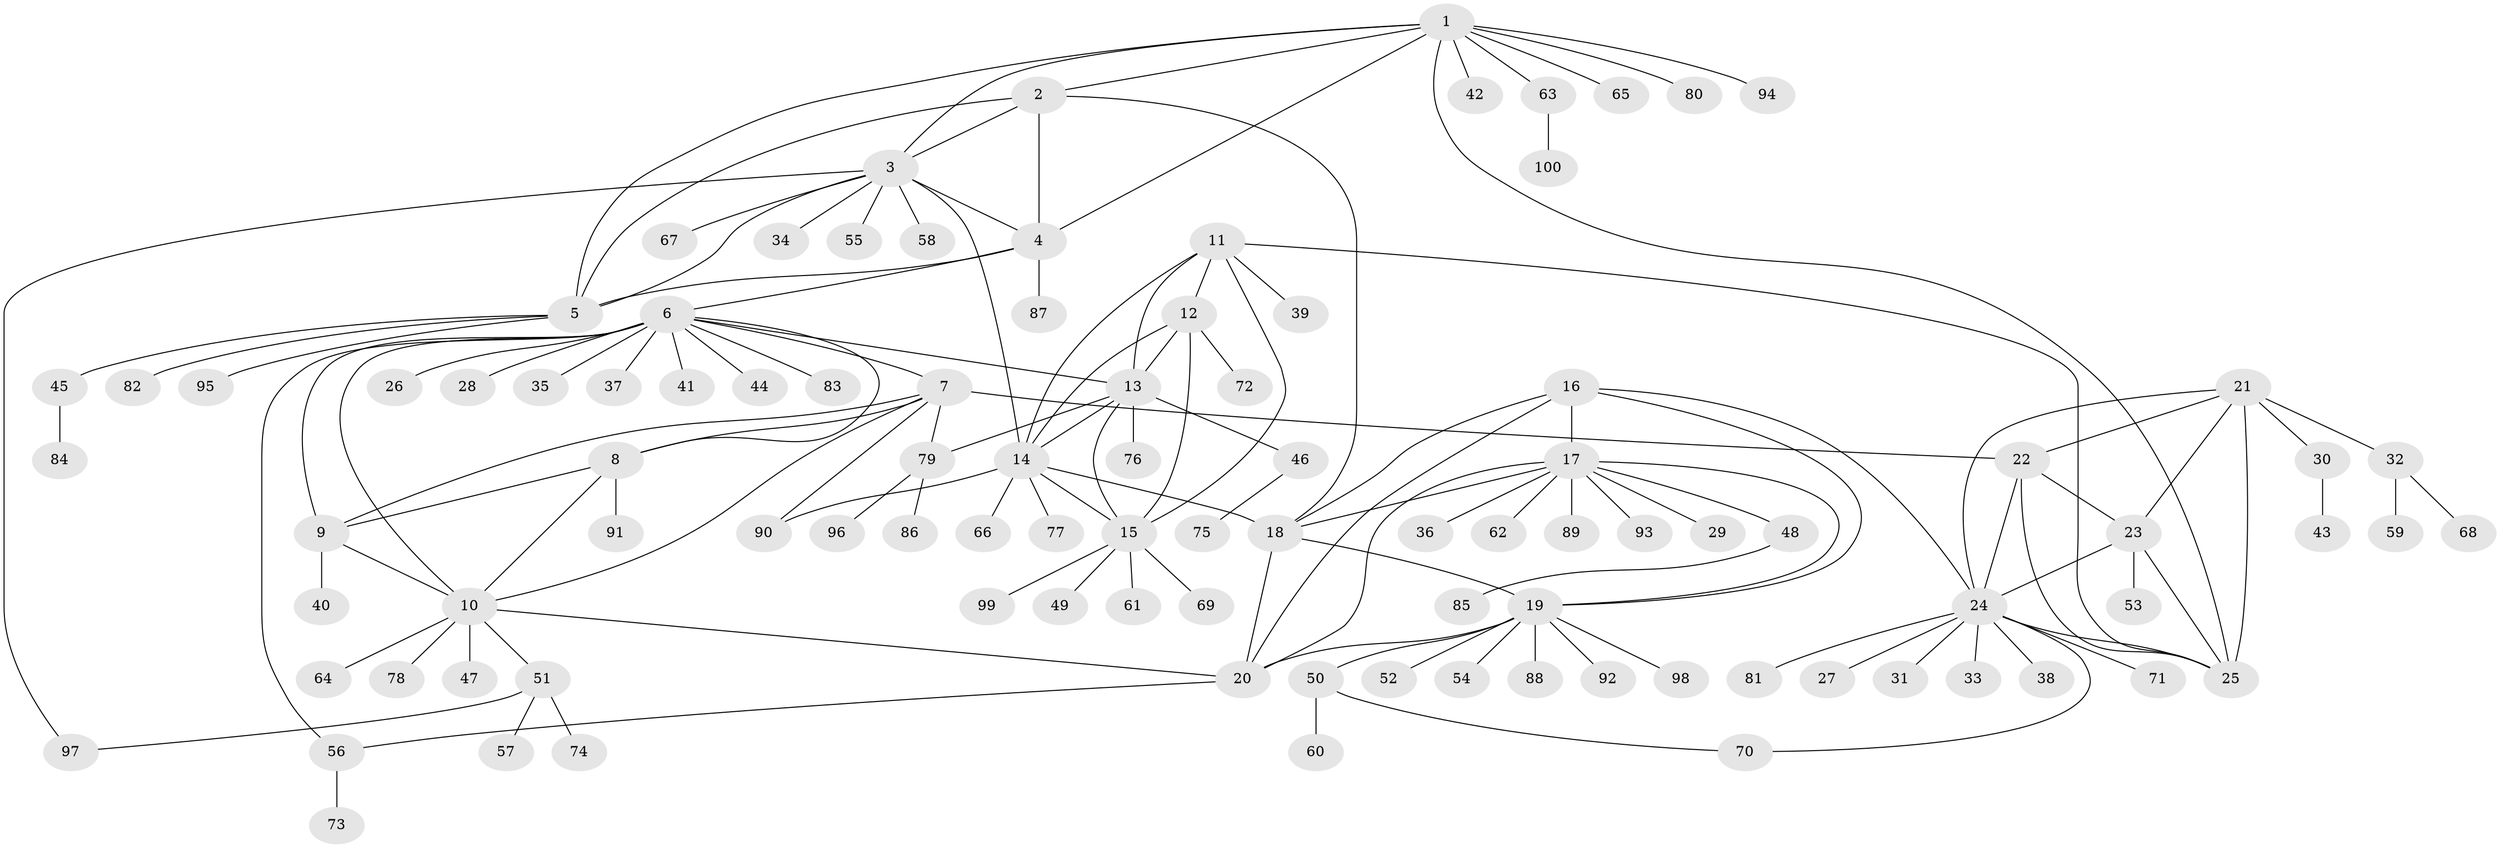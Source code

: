 // Generated by graph-tools (version 1.1) at 2025/02/03/09/25 03:02:50]
// undirected, 100 vertices, 140 edges
graph export_dot {
graph [start="1"]
  node [color=gray90,style=filled];
  1;
  2;
  3;
  4;
  5;
  6;
  7;
  8;
  9;
  10;
  11;
  12;
  13;
  14;
  15;
  16;
  17;
  18;
  19;
  20;
  21;
  22;
  23;
  24;
  25;
  26;
  27;
  28;
  29;
  30;
  31;
  32;
  33;
  34;
  35;
  36;
  37;
  38;
  39;
  40;
  41;
  42;
  43;
  44;
  45;
  46;
  47;
  48;
  49;
  50;
  51;
  52;
  53;
  54;
  55;
  56;
  57;
  58;
  59;
  60;
  61;
  62;
  63;
  64;
  65;
  66;
  67;
  68;
  69;
  70;
  71;
  72;
  73;
  74;
  75;
  76;
  77;
  78;
  79;
  80;
  81;
  82;
  83;
  84;
  85;
  86;
  87;
  88;
  89;
  90;
  91;
  92;
  93;
  94;
  95;
  96;
  97;
  98;
  99;
  100;
  1 -- 2;
  1 -- 3;
  1 -- 4;
  1 -- 5;
  1 -- 25;
  1 -- 42;
  1 -- 63;
  1 -- 65;
  1 -- 80;
  1 -- 94;
  2 -- 3;
  2 -- 4;
  2 -- 5;
  2 -- 18;
  3 -- 4;
  3 -- 5;
  3 -- 14;
  3 -- 34;
  3 -- 55;
  3 -- 58;
  3 -- 67;
  3 -- 97;
  4 -- 5;
  4 -- 6;
  4 -- 87;
  5 -- 45;
  5 -- 82;
  5 -- 95;
  6 -- 7;
  6 -- 8;
  6 -- 9;
  6 -- 10;
  6 -- 13;
  6 -- 26;
  6 -- 28;
  6 -- 35;
  6 -- 37;
  6 -- 41;
  6 -- 44;
  6 -- 56;
  6 -- 83;
  7 -- 8;
  7 -- 9;
  7 -- 10;
  7 -- 22;
  7 -- 79;
  7 -- 90;
  8 -- 9;
  8 -- 10;
  8 -- 91;
  9 -- 10;
  9 -- 40;
  10 -- 20;
  10 -- 47;
  10 -- 51;
  10 -- 64;
  10 -- 78;
  11 -- 12;
  11 -- 13;
  11 -- 14;
  11 -- 15;
  11 -- 25;
  11 -- 39;
  12 -- 13;
  12 -- 14;
  12 -- 15;
  12 -- 72;
  13 -- 14;
  13 -- 15;
  13 -- 46;
  13 -- 76;
  13 -- 79;
  14 -- 15;
  14 -- 18;
  14 -- 66;
  14 -- 77;
  14 -- 90;
  15 -- 49;
  15 -- 61;
  15 -- 69;
  15 -- 99;
  16 -- 17;
  16 -- 18;
  16 -- 19;
  16 -- 20;
  16 -- 24;
  17 -- 18;
  17 -- 19;
  17 -- 20;
  17 -- 29;
  17 -- 36;
  17 -- 48;
  17 -- 62;
  17 -- 89;
  17 -- 93;
  18 -- 19;
  18 -- 20;
  19 -- 20;
  19 -- 50;
  19 -- 52;
  19 -- 54;
  19 -- 88;
  19 -- 92;
  19 -- 98;
  20 -- 56;
  21 -- 22;
  21 -- 23;
  21 -- 24;
  21 -- 25;
  21 -- 30;
  21 -- 32;
  22 -- 23;
  22 -- 24;
  22 -- 25;
  23 -- 24;
  23 -- 25;
  23 -- 53;
  24 -- 25;
  24 -- 27;
  24 -- 31;
  24 -- 33;
  24 -- 38;
  24 -- 70;
  24 -- 71;
  24 -- 81;
  30 -- 43;
  32 -- 59;
  32 -- 68;
  45 -- 84;
  46 -- 75;
  48 -- 85;
  50 -- 60;
  50 -- 70;
  51 -- 57;
  51 -- 74;
  51 -- 97;
  56 -- 73;
  63 -- 100;
  79 -- 86;
  79 -- 96;
}
